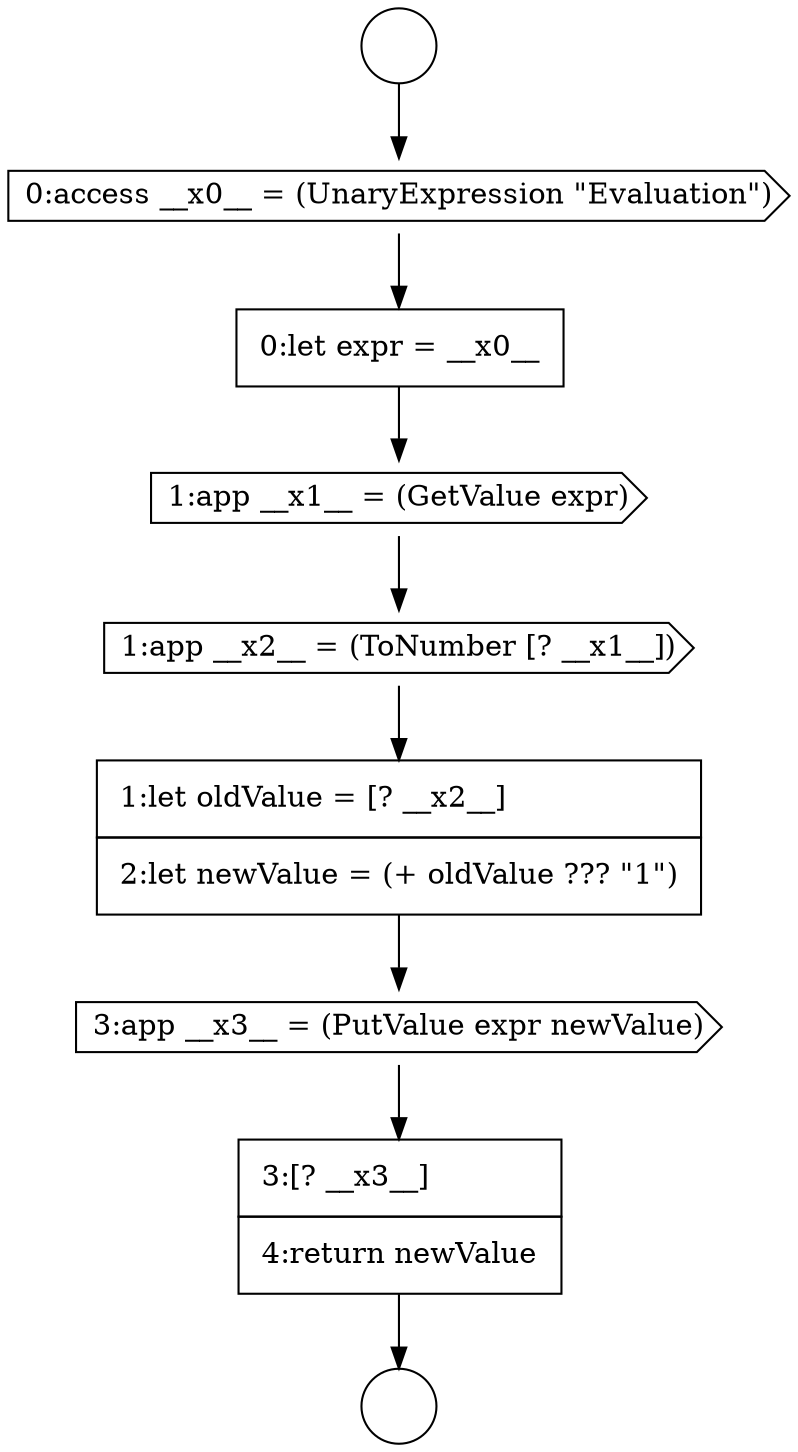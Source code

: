 digraph {
  node4173 [shape=none, margin=0, label=<<font color="black">
    <table border="0" cellborder="1" cellspacing="0" cellpadding="10">
      <tr><td align="left">0:let expr = __x0__</td></tr>
    </table>
  </font>> color="black" fillcolor="white" style=filled]
  node4172 [shape=cds, label=<<font color="black">0:access __x0__ = (UnaryExpression &quot;Evaluation&quot;)</font>> color="black" fillcolor="white" style=filled]
  node4171 [shape=circle label=" " color="black" fillcolor="white" style=filled]
  node4176 [shape=none, margin=0, label=<<font color="black">
    <table border="0" cellborder="1" cellspacing="0" cellpadding="10">
      <tr><td align="left">1:let oldValue = [? __x2__]</td></tr>
      <tr><td align="left">2:let newValue = (+ oldValue ??? &quot;1&quot;)</td></tr>
    </table>
  </font>> color="black" fillcolor="white" style=filled]
  node4177 [shape=cds, label=<<font color="black">3:app __x3__ = (PutValue expr newValue)</font>> color="black" fillcolor="white" style=filled]
  node4170 [shape=circle label=" " color="black" fillcolor="white" style=filled]
  node4175 [shape=cds, label=<<font color="black">1:app __x2__ = (ToNumber [? __x1__])</font>> color="black" fillcolor="white" style=filled]
  node4178 [shape=none, margin=0, label=<<font color="black">
    <table border="0" cellborder="1" cellspacing="0" cellpadding="10">
      <tr><td align="left">3:[? __x3__]</td></tr>
      <tr><td align="left">4:return newValue</td></tr>
    </table>
  </font>> color="black" fillcolor="white" style=filled]
  node4174 [shape=cds, label=<<font color="black">1:app __x1__ = (GetValue expr)</font>> color="black" fillcolor="white" style=filled]
  node4173 -> node4174 [ color="black"]
  node4174 -> node4175 [ color="black"]
  node4177 -> node4178 [ color="black"]
  node4172 -> node4173 [ color="black"]
  node4178 -> node4171 [ color="black"]
  node4170 -> node4172 [ color="black"]
  node4175 -> node4176 [ color="black"]
  node4176 -> node4177 [ color="black"]
}
